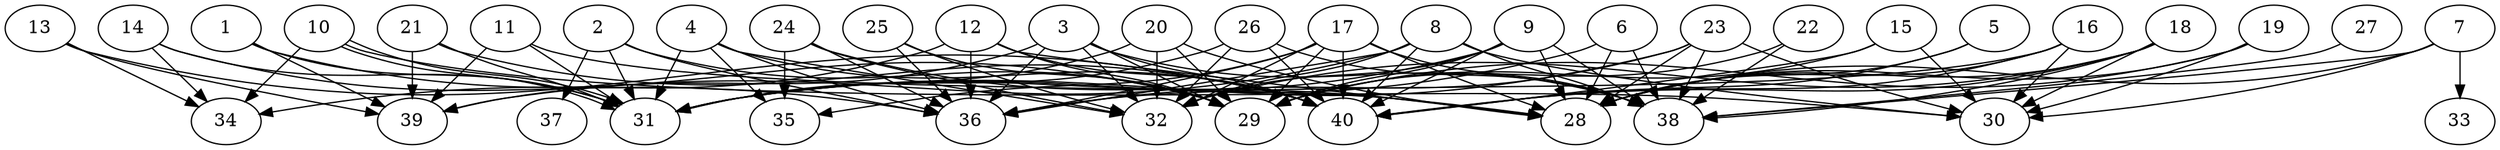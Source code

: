 // DAG automatically generated by daggen at Thu Oct  3 14:06:50 2019
// ./daggen --dot -n 40 --ccr 0.3 --fat 0.9 --regular 0.9 --density 0.6 --mindata 5242880 --maxdata 52428800 
digraph G {
  1 [size="174155093", alpha="0.16", expect_size="52246528"] 
  1 -> 29 [size ="52246528"]
  1 -> 31 [size ="52246528"]
  1 -> 39 [size ="52246528"]
  2 [size="117248000", alpha="0.05", expect_size="35174400"] 
  2 -> 29 [size ="35174400"]
  2 -> 31 [size ="35174400"]
  2 -> 36 [size ="35174400"]
  2 -> 37 [size ="35174400"]
  3 [size="85309440", alpha="0.19", expect_size="25592832"] 
  3 -> 29 [size ="25592832"]
  3 -> 32 [size ="25592832"]
  3 -> 36 [size ="25592832"]
  3 -> 38 [size ="25592832"]
  3 -> 39 [size ="25592832"]
  3 -> 40 [size ="25592832"]
  4 [size="53787307", alpha="0.07", expect_size="16136192"] 
  4 -> 31 [size ="16136192"]
  4 -> 32 [size ="16136192"]
  4 -> 35 [size ="16136192"]
  4 -> 36 [size ="16136192"]
  4 -> 40 [size ="16136192"]
  5 [size="80134827", alpha="0.16", expect_size="24040448"] 
  5 -> 28 [size ="24040448"]
  5 -> 40 [size ="24040448"]
  6 [size="114036053", alpha="0.04", expect_size="34210816"] 
  6 -> 28 [size ="34210816"]
  6 -> 31 [size ="34210816"]
  6 -> 38 [size ="34210816"]
  7 [size="132328107", alpha="0.15", expect_size="39698432"] 
  7 -> 28 [size ="39698432"]
  7 -> 30 [size ="39698432"]
  7 -> 33 [size ="39698432"]
  7 -> 38 [size ="39698432"]
  8 [size="74444800", alpha="0.02", expect_size="22333440"] 
  8 -> 30 [size ="22333440"]
  8 -> 32 [size ="22333440"]
  8 -> 36 [size ="22333440"]
  8 -> 38 [size ="22333440"]
  8 -> 39 [size ="22333440"]
  8 -> 40 [size ="22333440"]
  9 [size="106963627", alpha="0.14", expect_size="32089088"] 
  9 -> 28 [size ="32089088"]
  9 -> 29 [size ="32089088"]
  9 -> 31 [size ="32089088"]
  9 -> 32 [size ="32089088"]
  9 -> 38 [size ="32089088"]
  9 -> 40 [size ="32089088"]
  10 [size="110271147", alpha="0.06", expect_size="33081344"] 
  10 -> 30 [size ="33081344"]
  10 -> 31 [size ="33081344"]
  10 -> 31 [size ="33081344"]
  10 -> 34 [size ="33081344"]
  11 [size="61262507", alpha="0.16", expect_size="18378752"] 
  11 -> 28 [size ="18378752"]
  11 -> 31 [size ="18378752"]
  11 -> 39 [size ="18378752"]
  12 [size="32918187", alpha="0.05", expect_size="9875456"] 
  12 -> 28 [size ="9875456"]
  12 -> 29 [size ="9875456"]
  12 -> 34 [size ="9875456"]
  12 -> 36 [size ="9875456"]
  12 -> 40 [size ="9875456"]
  13 [size="69635413", alpha="0.12", expect_size="20890624"] 
  13 -> 34 [size ="20890624"]
  13 -> 39 [size ="20890624"]
  13 -> 40 [size ="20890624"]
  14 [size="63552853", alpha="0.08", expect_size="19065856"] 
  14 -> 31 [size ="19065856"]
  14 -> 34 [size ="19065856"]
  14 -> 36 [size ="19065856"]
  15 [size="119350613", alpha="0.16", expect_size="35805184"] 
  15 -> 29 [size ="35805184"]
  15 -> 30 [size ="35805184"]
  15 -> 40 [size ="35805184"]
  16 [size="86309547", alpha="0.06", expect_size="25892864"] 
  16 -> 28 [size ="25892864"]
  16 -> 30 [size ="25892864"]
  16 -> 36 [size ="25892864"]
  16 -> 40 [size ="25892864"]
  17 [size="121610240", alpha="0.07", expect_size="36483072"] 
  17 -> 28 [size ="36483072"]
  17 -> 29 [size ="36483072"]
  17 -> 32 [size ="36483072"]
  17 -> 35 [size ="36483072"]
  17 -> 36 [size ="36483072"]
  17 -> 38 [size ="36483072"]
  17 -> 40 [size ="36483072"]
  18 [size="83292160", alpha="0.05", expect_size="24987648"] 
  18 -> 28 [size ="24987648"]
  18 -> 30 [size ="24987648"]
  18 -> 32 [size ="24987648"]
  18 -> 38 [size ="24987648"]
  18 -> 40 [size ="24987648"]
  19 [size="100829867", alpha="0.20", expect_size="30248960"] 
  19 -> 28 [size ="30248960"]
  19 -> 29 [size ="30248960"]
  19 -> 30 [size ="30248960"]
  20 [size="54309547", alpha="0.04", expect_size="16292864"] 
  20 -> 28 [size ="16292864"]
  20 -> 29 [size ="16292864"]
  20 -> 31 [size ="16292864"]
  20 -> 32 [size ="16292864"]
  21 [size="100519253", alpha="0.09", expect_size="30155776"] 
  21 -> 31 [size ="30155776"]
  21 -> 39 [size ="30155776"]
  21 -> 40 [size ="30155776"]
  22 [size="67925333", alpha="0.06", expect_size="20377600"] 
  22 -> 29 [size ="20377600"]
  22 -> 38 [size ="20377600"]
  23 [size="107318613", alpha="0.12", expect_size="32195584"] 
  23 -> 28 [size ="32195584"]
  23 -> 30 [size ="32195584"]
  23 -> 31 [size ="32195584"]
  23 -> 36 [size ="32195584"]
  23 -> 38 [size ="32195584"]
  24 [size="43929600", alpha="0.03", expect_size="13178880"] 
  24 -> 28 [size ="13178880"]
  24 -> 32 [size ="13178880"]
  24 -> 35 [size ="13178880"]
  24 -> 36 [size ="13178880"]
  25 [size="105345707", alpha="0.01", expect_size="31603712"] 
  25 -> 29 [size ="31603712"]
  25 -> 32 [size ="31603712"]
  25 -> 36 [size ="31603712"]
  26 [size="74881707", alpha="0.12", expect_size="22464512"] 
  26 -> 31 [size ="22464512"]
  26 -> 32 [size ="22464512"]
  26 -> 38 [size ="22464512"]
  26 -> 40 [size ="22464512"]
  27 [size="120671573", alpha="0.17", expect_size="36201472"] 
  27 -> 38 [size ="36201472"]
  28 [size="173697707", alpha="0.10", expect_size="52109312"] 
  29 [size="54821547", alpha="0.14", expect_size="16446464"] 
  30 [size="51694933", alpha="0.10", expect_size="15508480"] 
  31 [size="85490347", alpha="0.11", expect_size="25647104"] 
  32 [size="155607040", alpha="0.15", expect_size="46682112"] 
  33 [size="47243947", alpha="0.05", expect_size="14173184"] 
  34 [size="142807040", alpha="0.00", expect_size="42842112"] 
  35 [size="164037973", alpha="0.09", expect_size="49211392"] 
  36 [size="173595307", alpha="0.07", expect_size="52078592"] 
  37 [size="110759253", alpha="0.18", expect_size="33227776"] 
  38 [size="90378240", alpha="0.17", expect_size="27113472"] 
  39 [size="169427627", alpha="0.07", expect_size="50828288"] 
  40 [size="122815147", alpha="0.01", expect_size="36844544"] 
}
